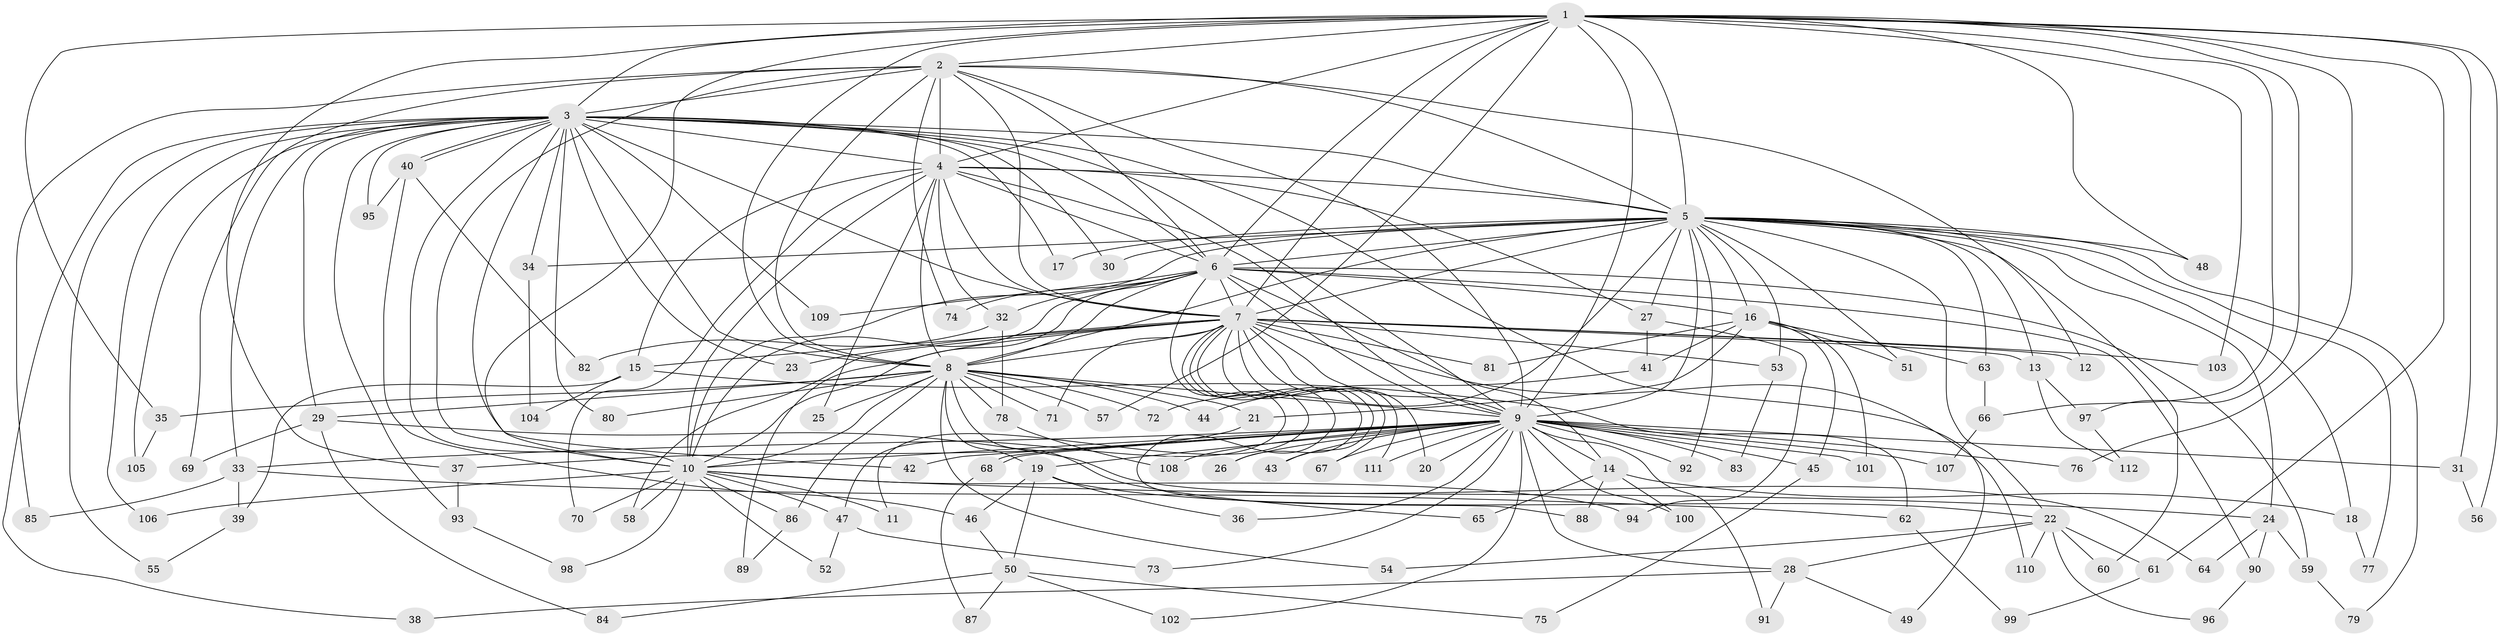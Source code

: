 // Generated by graph-tools (version 1.1) at 2025/49/03/09/25 03:49:43]
// undirected, 112 vertices, 249 edges
graph export_dot {
graph [start="1"]
  node [color=gray90,style=filled];
  1;
  2;
  3;
  4;
  5;
  6;
  7;
  8;
  9;
  10;
  11;
  12;
  13;
  14;
  15;
  16;
  17;
  18;
  19;
  20;
  21;
  22;
  23;
  24;
  25;
  26;
  27;
  28;
  29;
  30;
  31;
  32;
  33;
  34;
  35;
  36;
  37;
  38;
  39;
  40;
  41;
  42;
  43;
  44;
  45;
  46;
  47;
  48;
  49;
  50;
  51;
  52;
  53;
  54;
  55;
  56;
  57;
  58;
  59;
  60;
  61;
  62;
  63;
  64;
  65;
  66;
  67;
  68;
  69;
  70;
  71;
  72;
  73;
  74;
  75;
  76;
  77;
  78;
  79;
  80;
  81;
  82;
  83;
  84;
  85;
  86;
  87;
  88;
  89;
  90;
  91;
  92;
  93;
  94;
  95;
  96;
  97;
  98;
  99;
  100;
  101;
  102;
  103;
  104;
  105;
  106;
  107;
  108;
  109;
  110;
  111;
  112;
  1 -- 2;
  1 -- 3;
  1 -- 4;
  1 -- 5;
  1 -- 6;
  1 -- 7;
  1 -- 8;
  1 -- 9;
  1 -- 10;
  1 -- 31;
  1 -- 35;
  1 -- 37;
  1 -- 48;
  1 -- 56;
  1 -- 57;
  1 -- 61;
  1 -- 66;
  1 -- 76;
  1 -- 97;
  1 -- 103;
  2 -- 3;
  2 -- 4;
  2 -- 5;
  2 -- 6;
  2 -- 7;
  2 -- 8;
  2 -- 9;
  2 -- 10;
  2 -- 12;
  2 -- 69;
  2 -- 74;
  2 -- 85;
  3 -- 4;
  3 -- 5;
  3 -- 6;
  3 -- 7;
  3 -- 8;
  3 -- 9;
  3 -- 10;
  3 -- 17;
  3 -- 23;
  3 -- 29;
  3 -- 30;
  3 -- 33;
  3 -- 34;
  3 -- 38;
  3 -- 40;
  3 -- 40;
  3 -- 42;
  3 -- 49;
  3 -- 55;
  3 -- 80;
  3 -- 93;
  3 -- 95;
  3 -- 105;
  3 -- 106;
  3 -- 109;
  4 -- 5;
  4 -- 6;
  4 -- 7;
  4 -- 8;
  4 -- 9;
  4 -- 10;
  4 -- 15;
  4 -- 25;
  4 -- 27;
  4 -- 32;
  4 -- 70;
  5 -- 6;
  5 -- 7;
  5 -- 8;
  5 -- 9;
  5 -- 10;
  5 -- 13;
  5 -- 16;
  5 -- 17;
  5 -- 18;
  5 -- 22;
  5 -- 24;
  5 -- 27;
  5 -- 30;
  5 -- 34;
  5 -- 48;
  5 -- 51;
  5 -- 53;
  5 -- 60;
  5 -- 63;
  5 -- 72;
  5 -- 77;
  5 -- 79;
  5 -- 92;
  6 -- 7;
  6 -- 8;
  6 -- 9;
  6 -- 10;
  6 -- 14;
  6 -- 16;
  6 -- 32;
  6 -- 47;
  6 -- 59;
  6 -- 74;
  6 -- 89;
  6 -- 90;
  6 -- 109;
  7 -- 8;
  7 -- 9;
  7 -- 10;
  7 -- 11;
  7 -- 12;
  7 -- 13;
  7 -- 15;
  7 -- 20;
  7 -- 23;
  7 -- 26;
  7 -- 43;
  7 -- 53;
  7 -- 58;
  7 -- 67;
  7 -- 71;
  7 -- 81;
  7 -- 88;
  7 -- 103;
  7 -- 110;
  7 -- 111;
  8 -- 9;
  8 -- 10;
  8 -- 19;
  8 -- 21;
  8 -- 25;
  8 -- 29;
  8 -- 35;
  8 -- 44;
  8 -- 54;
  8 -- 57;
  8 -- 65;
  8 -- 71;
  8 -- 72;
  8 -- 78;
  8 -- 80;
  8 -- 86;
  9 -- 10;
  9 -- 14;
  9 -- 19;
  9 -- 20;
  9 -- 26;
  9 -- 28;
  9 -- 31;
  9 -- 33;
  9 -- 36;
  9 -- 42;
  9 -- 43;
  9 -- 45;
  9 -- 67;
  9 -- 68;
  9 -- 68;
  9 -- 73;
  9 -- 76;
  9 -- 83;
  9 -- 91;
  9 -- 92;
  9 -- 100;
  9 -- 101;
  9 -- 102;
  9 -- 107;
  9 -- 108;
  9 -- 111;
  10 -- 11;
  10 -- 24;
  10 -- 47;
  10 -- 52;
  10 -- 58;
  10 -- 70;
  10 -- 86;
  10 -- 94;
  10 -- 98;
  10 -- 106;
  13 -- 97;
  13 -- 112;
  14 -- 18;
  14 -- 65;
  14 -- 88;
  14 -- 100;
  15 -- 39;
  15 -- 62;
  15 -- 104;
  16 -- 21;
  16 -- 41;
  16 -- 45;
  16 -- 51;
  16 -- 63;
  16 -- 81;
  16 -- 101;
  18 -- 77;
  19 -- 22;
  19 -- 36;
  19 -- 46;
  19 -- 50;
  21 -- 37;
  22 -- 28;
  22 -- 54;
  22 -- 60;
  22 -- 61;
  22 -- 96;
  22 -- 110;
  24 -- 59;
  24 -- 64;
  24 -- 90;
  27 -- 41;
  27 -- 94;
  28 -- 38;
  28 -- 49;
  28 -- 91;
  29 -- 64;
  29 -- 69;
  29 -- 84;
  31 -- 56;
  32 -- 78;
  32 -- 82;
  33 -- 39;
  33 -- 62;
  33 -- 85;
  34 -- 104;
  35 -- 105;
  37 -- 93;
  39 -- 55;
  40 -- 46;
  40 -- 82;
  40 -- 95;
  41 -- 44;
  45 -- 75;
  46 -- 50;
  47 -- 52;
  47 -- 73;
  50 -- 75;
  50 -- 84;
  50 -- 87;
  50 -- 102;
  53 -- 83;
  59 -- 79;
  61 -- 99;
  62 -- 99;
  63 -- 66;
  66 -- 107;
  68 -- 87;
  78 -- 108;
  86 -- 89;
  90 -- 96;
  93 -- 98;
  97 -- 112;
}
